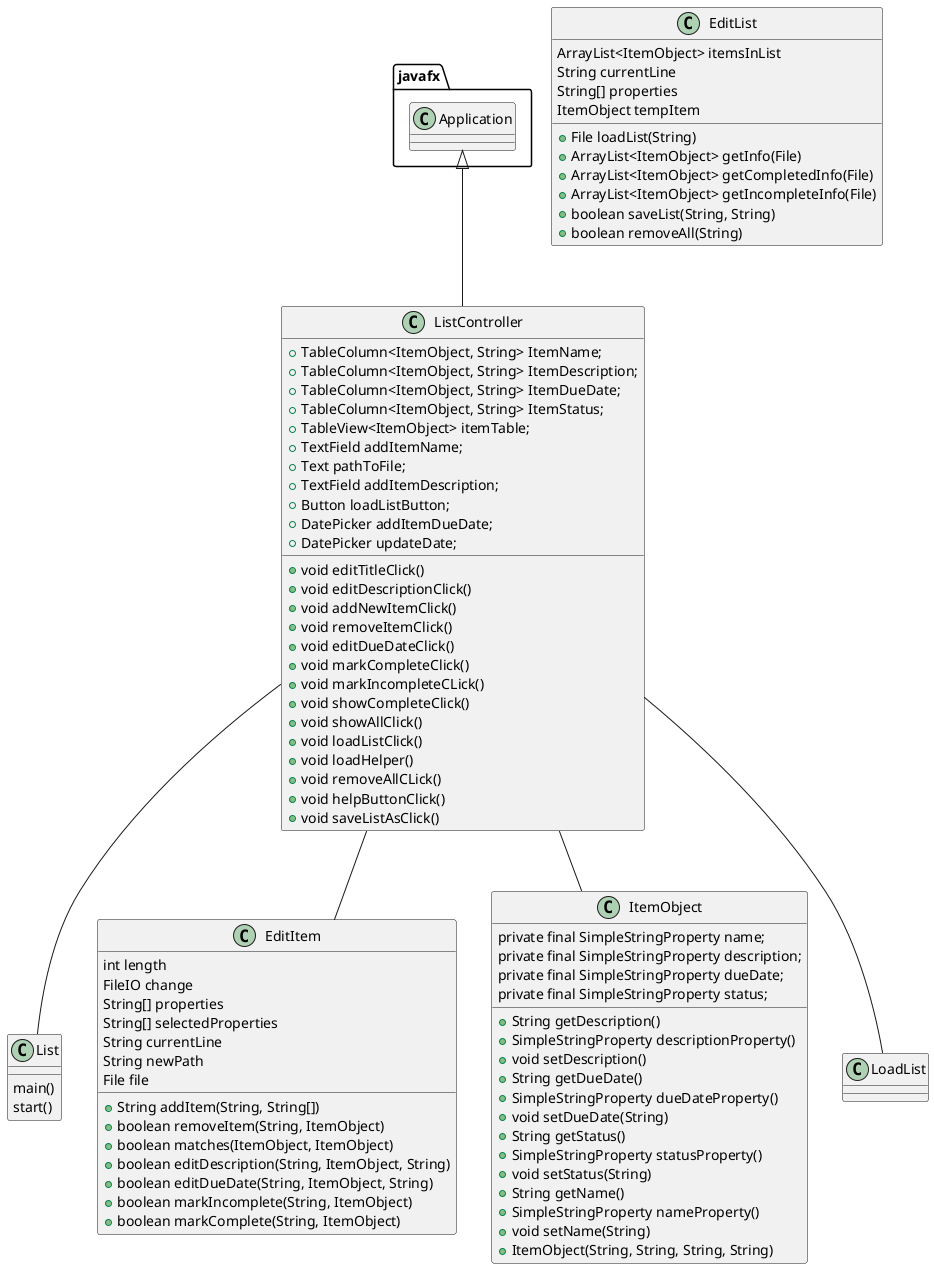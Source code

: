 @startuml
'https://plantuml.com/sequence-diagram

class List{
    main()
    start()

}
class ListController{
+TableColumn<ItemObject, String> ItemName;
+TableColumn<ItemObject, String> ItemDescription;
+TableColumn<ItemObject, String> ItemDueDate;
+TableColumn<ItemObject, String> ItemStatus;
+TableView<ItemObject> itemTable;
+TextField addItemName;
+Text pathToFile;
+TextField addItemDescription;
+Button loadListButton;
+DatePicker addItemDueDate;
+DatePicker updateDate;
+void editTitleClick()
+void editDescriptionClick()
+void addNewItemClick()
+void removeItemClick()
+void editDueDateClick()
+void markCompleteClick()
+void markIncompleteCLick()
+void showCompleteClick()
+void showAllClick()
+void loadListClick()
+void loadHelper()
+void removeAllCLick()
+void helpButtonClick()
+void saveListAsClick()
}

class EditItem{
int length
FileIO change
String[] properties
String[] selectedProperties
String currentLine
String newPath
File file
+String addItem(String, String[])
+boolean removeItem(String, ItemObject)
+boolean matches(ItemObject, ItemObject)
+boolean editDescription(String, ItemObject, String)
+boolean editDueDate(String, ItemObject, String)
+boolean markIncomplete(String, ItemObject)
+boolean markComplete(String, ItemObject)
}

class ItemObject{
    private final SimpleStringProperty name;
    private final SimpleStringProperty description;
    private final SimpleStringProperty dueDate;
    private final SimpleStringProperty status;
    +String getDescription()
    +SimpleStringProperty descriptionProperty()
    +void setDescription()
    +String getDueDate()
    +SimpleStringProperty dueDateProperty()
    +void setDueDate(String)
    +String getStatus()
    +SimpleStringProperty statusProperty()
    +void setStatus(String)
    +String getName()
    +SimpleStringProperty nameProperty()
    +void setName(String)
    +ItemObject(String, String, String, String)
}

class EditList{
    ArrayList<ItemObject> itemsInList
    String currentLine
    String[] properties
    ItemObject tempItem
    +File loadList(String)
    +ArrayList<ItemObject> getInfo(File)
    +ArrayList<ItemObject> getCompletedInfo(File)
    +ArrayList<ItemObject> getIncompleteInfo(File)
    +boolean saveList(String, String)
    +boolean removeAll(String)
}



javafx.Application <|-- ListController

ListController -- List
ListController -- EditItem
ListController -- ItemObject
ListController -- LoadList



@enduml